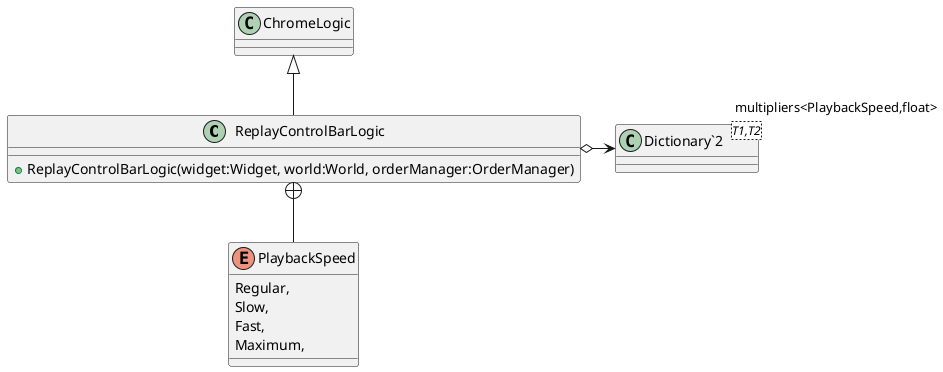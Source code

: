 @startuml
class ReplayControlBarLogic {
    + ReplayControlBarLogic(widget:Widget, world:World, orderManager:OrderManager)
}
enum PlaybackSpeed {
    Regular,
    Slow,
    Fast,
    Maximum,
}
class "Dictionary`2"<T1,T2> {
}
ChromeLogic <|-- ReplayControlBarLogic
ReplayControlBarLogic o-> "multipliers<PlaybackSpeed,float>" "Dictionary`2"
ReplayControlBarLogic +-- PlaybackSpeed
@enduml
